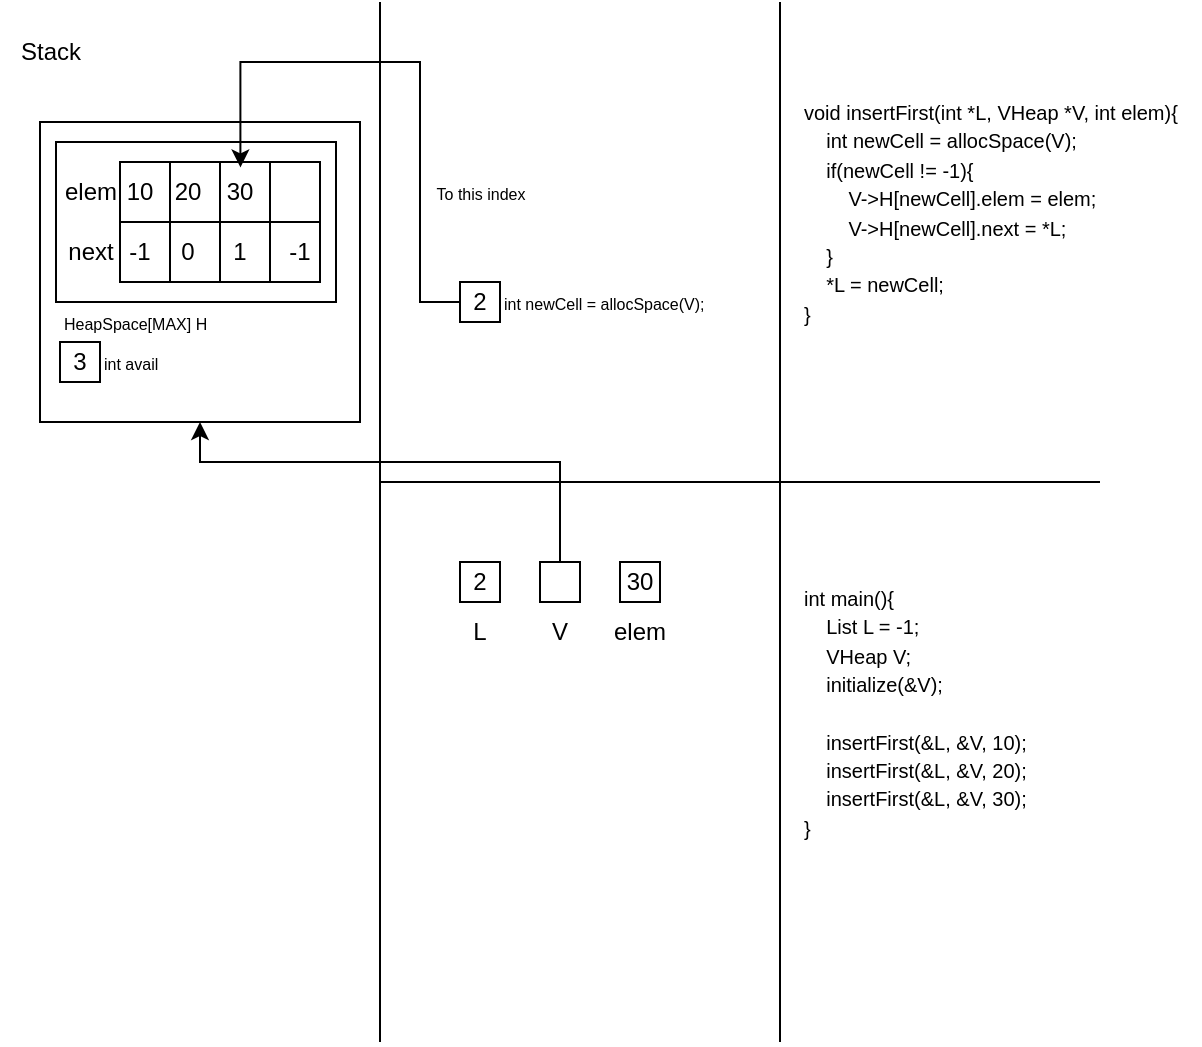 <mxfile version="28.2.0">
  <diagram name="Page-1" id="HhL0WdPge0_0QsO6jh7K">
    <mxGraphModel dx="1142" dy="464" grid="1" gridSize="10" guides="1" tooltips="1" connect="1" arrows="1" fold="1" page="1" pageScale="1" pageWidth="850" pageHeight="1100" math="0" shadow="0">
      <root>
        <mxCell id="0" />
        <mxCell id="1" parent="0" />
        <mxCell id="q0mLWEDykQGB3j43HluI-23" value="" style="rounded=0;whiteSpace=wrap;html=1;" vertex="1" parent="1">
          <mxGeometry x="30" y="60" width="160" height="150" as="geometry" />
        </mxCell>
        <mxCell id="q0mLWEDykQGB3j43HluI-2" value="" style="endArrow=none;html=1;rounded=0;" edge="1" parent="1">
          <mxGeometry width="50" height="50" relative="1" as="geometry">
            <mxPoint x="200" y="520" as="sourcePoint" />
            <mxPoint x="200" as="targetPoint" />
          </mxGeometry>
        </mxCell>
        <mxCell id="q0mLWEDykQGB3j43HluI-3" value="Stack" style="text;html=1;align=center;verticalAlign=middle;resizable=0;points=[];autosize=1;strokeColor=none;fillColor=none;" vertex="1" parent="1">
          <mxGeometry x="10" y="10" width="50" height="30" as="geometry" />
        </mxCell>
        <mxCell id="q0mLWEDykQGB3j43HluI-19" value="&lt;font style=&quot;font-size: 8px;&quot;&gt;HeapSpace[MAX]&amp;nbsp;H&lt;/font&gt;" style="text;html=1;align=left;verticalAlign=middle;whiteSpace=wrap;rounded=0;" vertex="1" parent="1">
          <mxGeometry x="40" y="150" width="100" height="20" as="geometry" />
        </mxCell>
        <mxCell id="q0mLWEDykQGB3j43HluI-27" value="" style="group" vertex="1" connectable="0" parent="1">
          <mxGeometry x="30" y="70" width="148" height="80" as="geometry" />
        </mxCell>
        <mxCell id="q0mLWEDykQGB3j43HluI-1" value="" style="rounded=0;whiteSpace=wrap;html=1;" vertex="1" parent="q0mLWEDykQGB3j43HluI-27">
          <mxGeometry x="8" width="140" height="80" as="geometry" />
        </mxCell>
        <mxCell id="q0mLWEDykQGB3j43HluI-12" value="" style="rounded=0;whiteSpace=wrap;html=1;" vertex="1" parent="q0mLWEDykQGB3j43HluI-27">
          <mxGeometry x="40" y="10" width="100" height="60" as="geometry" />
        </mxCell>
        <mxCell id="q0mLWEDykQGB3j43HluI-6" value="elem" style="text;html=1;align=center;verticalAlign=middle;resizable=0;points=[];autosize=1;strokeColor=none;fillColor=none;" vertex="1" parent="q0mLWEDykQGB3j43HluI-27">
          <mxGeometry y="10" width="50" height="30" as="geometry" />
        </mxCell>
        <mxCell id="q0mLWEDykQGB3j43HluI-7" value="next" style="text;html=1;align=center;verticalAlign=middle;resizable=0;points=[];autosize=1;strokeColor=none;fillColor=none;" vertex="1" parent="q0mLWEDykQGB3j43HluI-27">
          <mxGeometry y="40" width="50" height="30" as="geometry" />
        </mxCell>
        <mxCell id="q0mLWEDykQGB3j43HluI-13" value="" style="endArrow=none;html=1;rounded=0;exitX=1;exitY=0.5;exitDx=0;exitDy=0;entryX=0;entryY=0.5;entryDx=0;entryDy=0;" edge="1" source="q0mLWEDykQGB3j43HluI-12" target="q0mLWEDykQGB3j43HluI-12" parent="q0mLWEDykQGB3j43HluI-27">
          <mxGeometry width="50" height="50" relative="1" as="geometry">
            <mxPoint x="-38" y="90" as="sourcePoint" />
            <mxPoint x="17" y="-10" as="targetPoint" />
          </mxGeometry>
        </mxCell>
        <mxCell id="q0mLWEDykQGB3j43HluI-22" value="" style="endArrow=none;html=1;rounded=0;exitX=0.25;exitY=1;exitDx=0;exitDy=0;entryX=0.25;entryY=0;entryDx=0;entryDy=0;" edge="1" parent="q0mLWEDykQGB3j43HluI-27" source="q0mLWEDykQGB3j43HluI-12" target="q0mLWEDykQGB3j43HluI-12">
          <mxGeometry width="50" height="50" relative="1" as="geometry">
            <mxPoint x="65" y="70" as="sourcePoint" />
            <mxPoint x="5" y="110" as="targetPoint" />
          </mxGeometry>
        </mxCell>
        <mxCell id="q0mLWEDykQGB3j43HluI-15" value="" style="endArrow=none;html=1;rounded=0;entryX=0.5;entryY=0;entryDx=0;entryDy=0;exitX=0.5;exitY=1;exitDx=0;exitDy=0;" edge="1" source="q0mLWEDykQGB3j43HluI-12" target="q0mLWEDykQGB3j43HluI-12" parent="q0mLWEDykQGB3j43HluI-27">
          <mxGeometry width="50" height="50" relative="1" as="geometry">
            <mxPoint x="72" y="190" as="sourcePoint" />
            <mxPoint x="72" y="70" as="targetPoint" />
          </mxGeometry>
        </mxCell>
        <mxCell id="q0mLWEDykQGB3j43HluI-16" value="" style="endArrow=none;html=1;rounded=0;entryX=0.75;entryY=0;entryDx=0;entryDy=0;exitX=0.75;exitY=1;exitDx=0;exitDy=0;" edge="1" source="q0mLWEDykQGB3j43HluI-12" target="q0mLWEDykQGB3j43HluI-12" parent="q0mLWEDykQGB3j43HluI-27">
          <mxGeometry width="50" height="50" relative="1" as="geometry">
            <mxPoint x="105" y="170" as="sourcePoint" />
            <mxPoint x="105" y="50" as="targetPoint" />
          </mxGeometry>
        </mxCell>
        <mxCell id="q0mLWEDykQGB3j43HluI-44" value="-1" style="text;html=1;align=center;verticalAlign=middle;whiteSpace=wrap;rounded=0;" vertex="1" parent="q0mLWEDykQGB3j43HluI-27">
          <mxGeometry x="40" y="40" width="20" height="30" as="geometry" />
        </mxCell>
        <mxCell id="q0mLWEDykQGB3j43HluI-55" value="0" style="text;html=1;align=center;verticalAlign=middle;whiteSpace=wrap;rounded=0;" vertex="1" parent="q0mLWEDykQGB3j43HluI-27">
          <mxGeometry x="64" y="40" width="20" height="30" as="geometry" />
        </mxCell>
        <mxCell id="q0mLWEDykQGB3j43HluI-56" value="1" style="text;html=1;align=center;verticalAlign=middle;whiteSpace=wrap;rounded=0;" vertex="1" parent="q0mLWEDykQGB3j43HluI-27">
          <mxGeometry x="90" y="40" width="20" height="30" as="geometry" />
        </mxCell>
        <mxCell id="q0mLWEDykQGB3j43HluI-57" value="-1" style="text;html=1;align=center;verticalAlign=middle;whiteSpace=wrap;rounded=0;" vertex="1" parent="q0mLWEDykQGB3j43HluI-27">
          <mxGeometry x="120" y="40" width="20" height="30" as="geometry" />
        </mxCell>
        <mxCell id="q0mLWEDykQGB3j43HluI-61" value="10" style="text;html=1;align=center;verticalAlign=middle;whiteSpace=wrap;rounded=0;" vertex="1" parent="q0mLWEDykQGB3j43HluI-27">
          <mxGeometry x="40" y="10" width="20" height="30" as="geometry" />
        </mxCell>
        <mxCell id="q0mLWEDykQGB3j43HluI-65" value="20" style="text;html=1;align=center;verticalAlign=middle;whiteSpace=wrap;rounded=0;" vertex="1" parent="q0mLWEDykQGB3j43HluI-27">
          <mxGeometry x="64" y="10" width="20" height="30" as="geometry" />
        </mxCell>
        <mxCell id="q0mLWEDykQGB3j43HluI-66" value="30" style="text;html=1;align=center;verticalAlign=middle;whiteSpace=wrap;rounded=0;" vertex="1" parent="q0mLWEDykQGB3j43HluI-27">
          <mxGeometry x="90" y="10" width="20" height="30" as="geometry" />
        </mxCell>
        <mxCell id="q0mLWEDykQGB3j43HluI-28" value="3" style="rounded=0;whiteSpace=wrap;html=1;" vertex="1" parent="1">
          <mxGeometry x="40" y="170" width="20" height="20" as="geometry" />
        </mxCell>
        <mxCell id="q0mLWEDykQGB3j43HluI-29" value="&lt;font style=&quot;font-size: 8px;&quot;&gt;int avail&lt;/font&gt;" style="text;html=1;align=left;verticalAlign=middle;whiteSpace=wrap;rounded=0;" vertex="1" parent="1">
          <mxGeometry x="60" y="170" width="100" height="20" as="geometry" />
        </mxCell>
        <mxCell id="q0mLWEDykQGB3j43HluI-30" value="" style="endArrow=none;html=1;rounded=0;" edge="1" parent="1">
          <mxGeometry width="50" height="50" relative="1" as="geometry">
            <mxPoint x="400" y="520" as="sourcePoint" />
            <mxPoint x="400" as="targetPoint" />
          </mxGeometry>
        </mxCell>
        <mxCell id="q0mLWEDykQGB3j43HluI-31" value="" style="endArrow=none;html=1;rounded=0;" edge="1" parent="1">
          <mxGeometry width="50" height="50" relative="1" as="geometry">
            <mxPoint x="200" y="240" as="sourcePoint" />
            <mxPoint x="560" y="240" as="targetPoint" />
          </mxGeometry>
        </mxCell>
        <mxCell id="q0mLWEDykQGB3j43HluI-32" value="2" style="rounded=0;whiteSpace=wrap;html=1;" vertex="1" parent="1">
          <mxGeometry x="240" y="280" width="20" height="20" as="geometry" />
        </mxCell>
        <mxCell id="q0mLWEDykQGB3j43HluI-67" style="edgeStyle=orthogonalEdgeStyle;rounded=0;orthogonalLoop=1;jettySize=auto;html=1;entryX=0.5;entryY=1;entryDx=0;entryDy=0;" edge="1" parent="1" source="q0mLWEDykQGB3j43HluI-34" target="q0mLWEDykQGB3j43HluI-23">
          <mxGeometry relative="1" as="geometry">
            <mxPoint x="100" y="240" as="targetPoint" />
            <Array as="points">
              <mxPoint x="290" y="230" />
              <mxPoint x="110" y="230" />
            </Array>
          </mxGeometry>
        </mxCell>
        <mxCell id="q0mLWEDykQGB3j43HluI-34" value="" style="rounded=0;whiteSpace=wrap;html=1;" vertex="1" parent="1">
          <mxGeometry x="280" y="280" width="20" height="20" as="geometry" />
        </mxCell>
        <mxCell id="q0mLWEDykQGB3j43HluI-35" value="30" style="rounded=0;whiteSpace=wrap;html=1;" vertex="1" parent="1">
          <mxGeometry x="320" y="280" width="20" height="20" as="geometry" />
        </mxCell>
        <mxCell id="q0mLWEDykQGB3j43HluI-36" value="V" style="text;html=1;align=center;verticalAlign=middle;whiteSpace=wrap;rounded=0;" vertex="1" parent="1">
          <mxGeometry x="275" y="300" width="30" height="30" as="geometry" />
        </mxCell>
        <mxCell id="q0mLWEDykQGB3j43HluI-37" value="L" style="text;html=1;align=center;verticalAlign=middle;whiteSpace=wrap;rounded=0;" vertex="1" parent="1">
          <mxGeometry x="235" y="300" width="30" height="30" as="geometry" />
        </mxCell>
        <mxCell id="q0mLWEDykQGB3j43HluI-38" value="elem" style="text;html=1;align=center;verticalAlign=middle;whiteSpace=wrap;rounded=0;" vertex="1" parent="1">
          <mxGeometry x="315" y="300" width="30" height="30" as="geometry" />
        </mxCell>
        <mxCell id="q0mLWEDykQGB3j43HluI-58" value="&lt;div&gt;&lt;span style=&quot;font-size: 10px;&quot;&gt;void insertFirst(int *L, VHeap *V, int elem){&lt;/span&gt;&lt;/div&gt;&lt;div&gt;&lt;span style=&quot;font-size: 10px;&quot;&gt;&amp;nbsp; &amp;nbsp; int newCell = allocSpace(V);&lt;/span&gt;&lt;/div&gt;&lt;div&gt;&lt;span style=&quot;font-size: 10px;&quot;&gt;&amp;nbsp; &amp;nbsp; if(newCell != -1){&lt;/span&gt;&lt;/div&gt;&lt;div&gt;&lt;span style=&quot;font-size: 10px;&quot;&gt;&amp;nbsp; &amp;nbsp; &amp;nbsp; &amp;nbsp; V-&amp;gt;H[newCell].elem = elem;&lt;/span&gt;&lt;/div&gt;&lt;div&gt;&lt;span style=&quot;font-size: 10px;&quot;&gt;&amp;nbsp; &amp;nbsp; &amp;nbsp; &amp;nbsp; V-&amp;gt;H[newCell].next = *L;&lt;/span&gt;&lt;/div&gt;&lt;div&gt;&lt;span style=&quot;font-size: 10px;&quot;&gt;&amp;nbsp; &amp;nbsp; }&lt;/span&gt;&lt;/div&gt;&lt;div&gt;&lt;span style=&quot;font-size: 10px;&quot;&gt;&amp;nbsp; &amp;nbsp; *L = newCell;&lt;/span&gt;&lt;/div&gt;&lt;div&gt;&lt;span style=&quot;font-size: 10px;&quot;&gt;}&lt;/span&gt;&lt;/div&gt;" style="text;html=1;align=left;verticalAlign=middle;whiteSpace=wrap;rounded=0;" vertex="1" parent="1">
          <mxGeometry x="410" y="50" width="200" height="110" as="geometry" />
        </mxCell>
        <mxCell id="q0mLWEDykQGB3j43HluI-59" value="2" style="rounded=0;whiteSpace=wrap;html=1;" vertex="1" parent="1">
          <mxGeometry x="240" y="140" width="20" height="20" as="geometry" />
        </mxCell>
        <mxCell id="q0mLWEDykQGB3j43HluI-60" value="&lt;font style=&quot;font-size: 8px;&quot;&gt;int newCell = allocSpace(V);&lt;/font&gt;" style="text;html=1;align=left;verticalAlign=middle;whiteSpace=wrap;rounded=0;" vertex="1" parent="1">
          <mxGeometry x="260" y="135" width="105" height="30" as="geometry" />
        </mxCell>
        <mxCell id="q0mLWEDykQGB3j43HluI-63" style="edgeStyle=orthogonalEdgeStyle;rounded=0;orthogonalLoop=1;jettySize=auto;html=1;entryX=0.602;entryY=0.045;entryDx=0;entryDy=0;entryPerimeter=0;" edge="1" parent="1" source="q0mLWEDykQGB3j43HluI-59" target="q0mLWEDykQGB3j43HluI-12">
          <mxGeometry relative="1" as="geometry">
            <Array as="points">
              <mxPoint x="220" y="150" />
              <mxPoint x="220" y="30" />
              <mxPoint x="130" y="30" />
            </Array>
          </mxGeometry>
        </mxCell>
        <mxCell id="q0mLWEDykQGB3j43HluI-64" value="&lt;font style=&quot;font-size: 8px;&quot;&gt;To this index&lt;/font&gt;" style="edgeLabel;html=1;align=center;verticalAlign=middle;resizable=0;points=[];" vertex="1" connectable="0" parent="q0mLWEDykQGB3j43HluI-63">
          <mxGeometry x="0.118" y="-2" relative="1" as="geometry">
            <mxPoint x="48" y="67" as="offset" />
          </mxGeometry>
        </mxCell>
        <mxCell id="q0mLWEDykQGB3j43HluI-68" value="&lt;div&gt;&lt;span style=&quot;font-size: 10px;&quot;&gt;int main(){&lt;/span&gt;&lt;/div&gt;&lt;div&gt;&lt;span style=&quot;font-size: 10px;&quot;&gt;&amp;nbsp; &amp;nbsp; List L = -1;&lt;/span&gt;&lt;/div&gt;&lt;div&gt;&lt;span style=&quot;font-size: 10px;&quot;&gt;&amp;nbsp; &amp;nbsp; VHeap V;&lt;/span&gt;&lt;/div&gt;&lt;div&gt;&lt;span style=&quot;font-size: 10px;&quot;&gt;&amp;nbsp; &amp;nbsp; initialize(&amp;amp;V);&lt;/span&gt;&lt;/div&gt;&lt;div&gt;&lt;span style=&quot;font-size: 10px;&quot;&gt;&amp;nbsp; &amp;nbsp;&amp;nbsp;&lt;/span&gt;&lt;/div&gt;&lt;div&gt;&lt;span style=&quot;font-size: 10px;&quot;&gt;&amp;nbsp; &amp;nbsp;&amp;nbsp;&lt;/span&gt;&lt;span style=&quot;font-size: 10px;&quot;&gt;insertFirst&lt;/span&gt;&lt;span style=&quot;font-size: 10px;&quot;&gt;(&amp;amp;L, &amp;amp;V, 10);&lt;/span&gt;&lt;/div&gt;&lt;div&gt;&lt;span style=&quot;font-size: 10px;&quot;&gt;&amp;nbsp; &amp;nbsp;&amp;nbsp;&lt;/span&gt;&lt;span style=&quot;font-size: 10px;&quot;&gt;insertFirst&lt;/span&gt;&lt;span style=&quot;font-size: 10px;&quot;&gt;(&amp;amp;L, &amp;amp;V, 20);&lt;/span&gt;&lt;/div&gt;&lt;div&gt;&lt;span style=&quot;font-size: 10px;&quot;&gt;&amp;nbsp; &amp;nbsp;&amp;nbsp;&lt;/span&gt;&lt;span style=&quot;font-size: 10px;&quot;&gt;insertFirst&lt;/span&gt;&lt;span style=&quot;font-size: 10px;&quot;&gt;(&amp;amp;L, &amp;amp;V, 30);&lt;/span&gt;&lt;/div&gt;&lt;div&gt;&lt;span style=&quot;font-size: 10px;&quot;&gt;}&lt;/span&gt;&lt;/div&gt;" style="text;html=1;align=left;verticalAlign=middle;whiteSpace=wrap;rounded=0;" vertex="1" parent="1">
          <mxGeometry x="410" y="270" width="200" height="170" as="geometry" />
        </mxCell>
      </root>
    </mxGraphModel>
  </diagram>
</mxfile>
